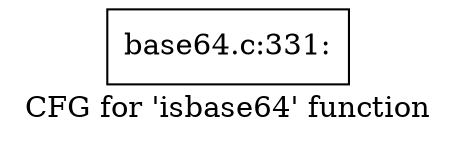 digraph "CFG for 'isbase64' function" {
	label="CFG for 'isbase64' function";

	Node0xcef7c80 [shape=record,label="{base64.c:331:}"];
}
